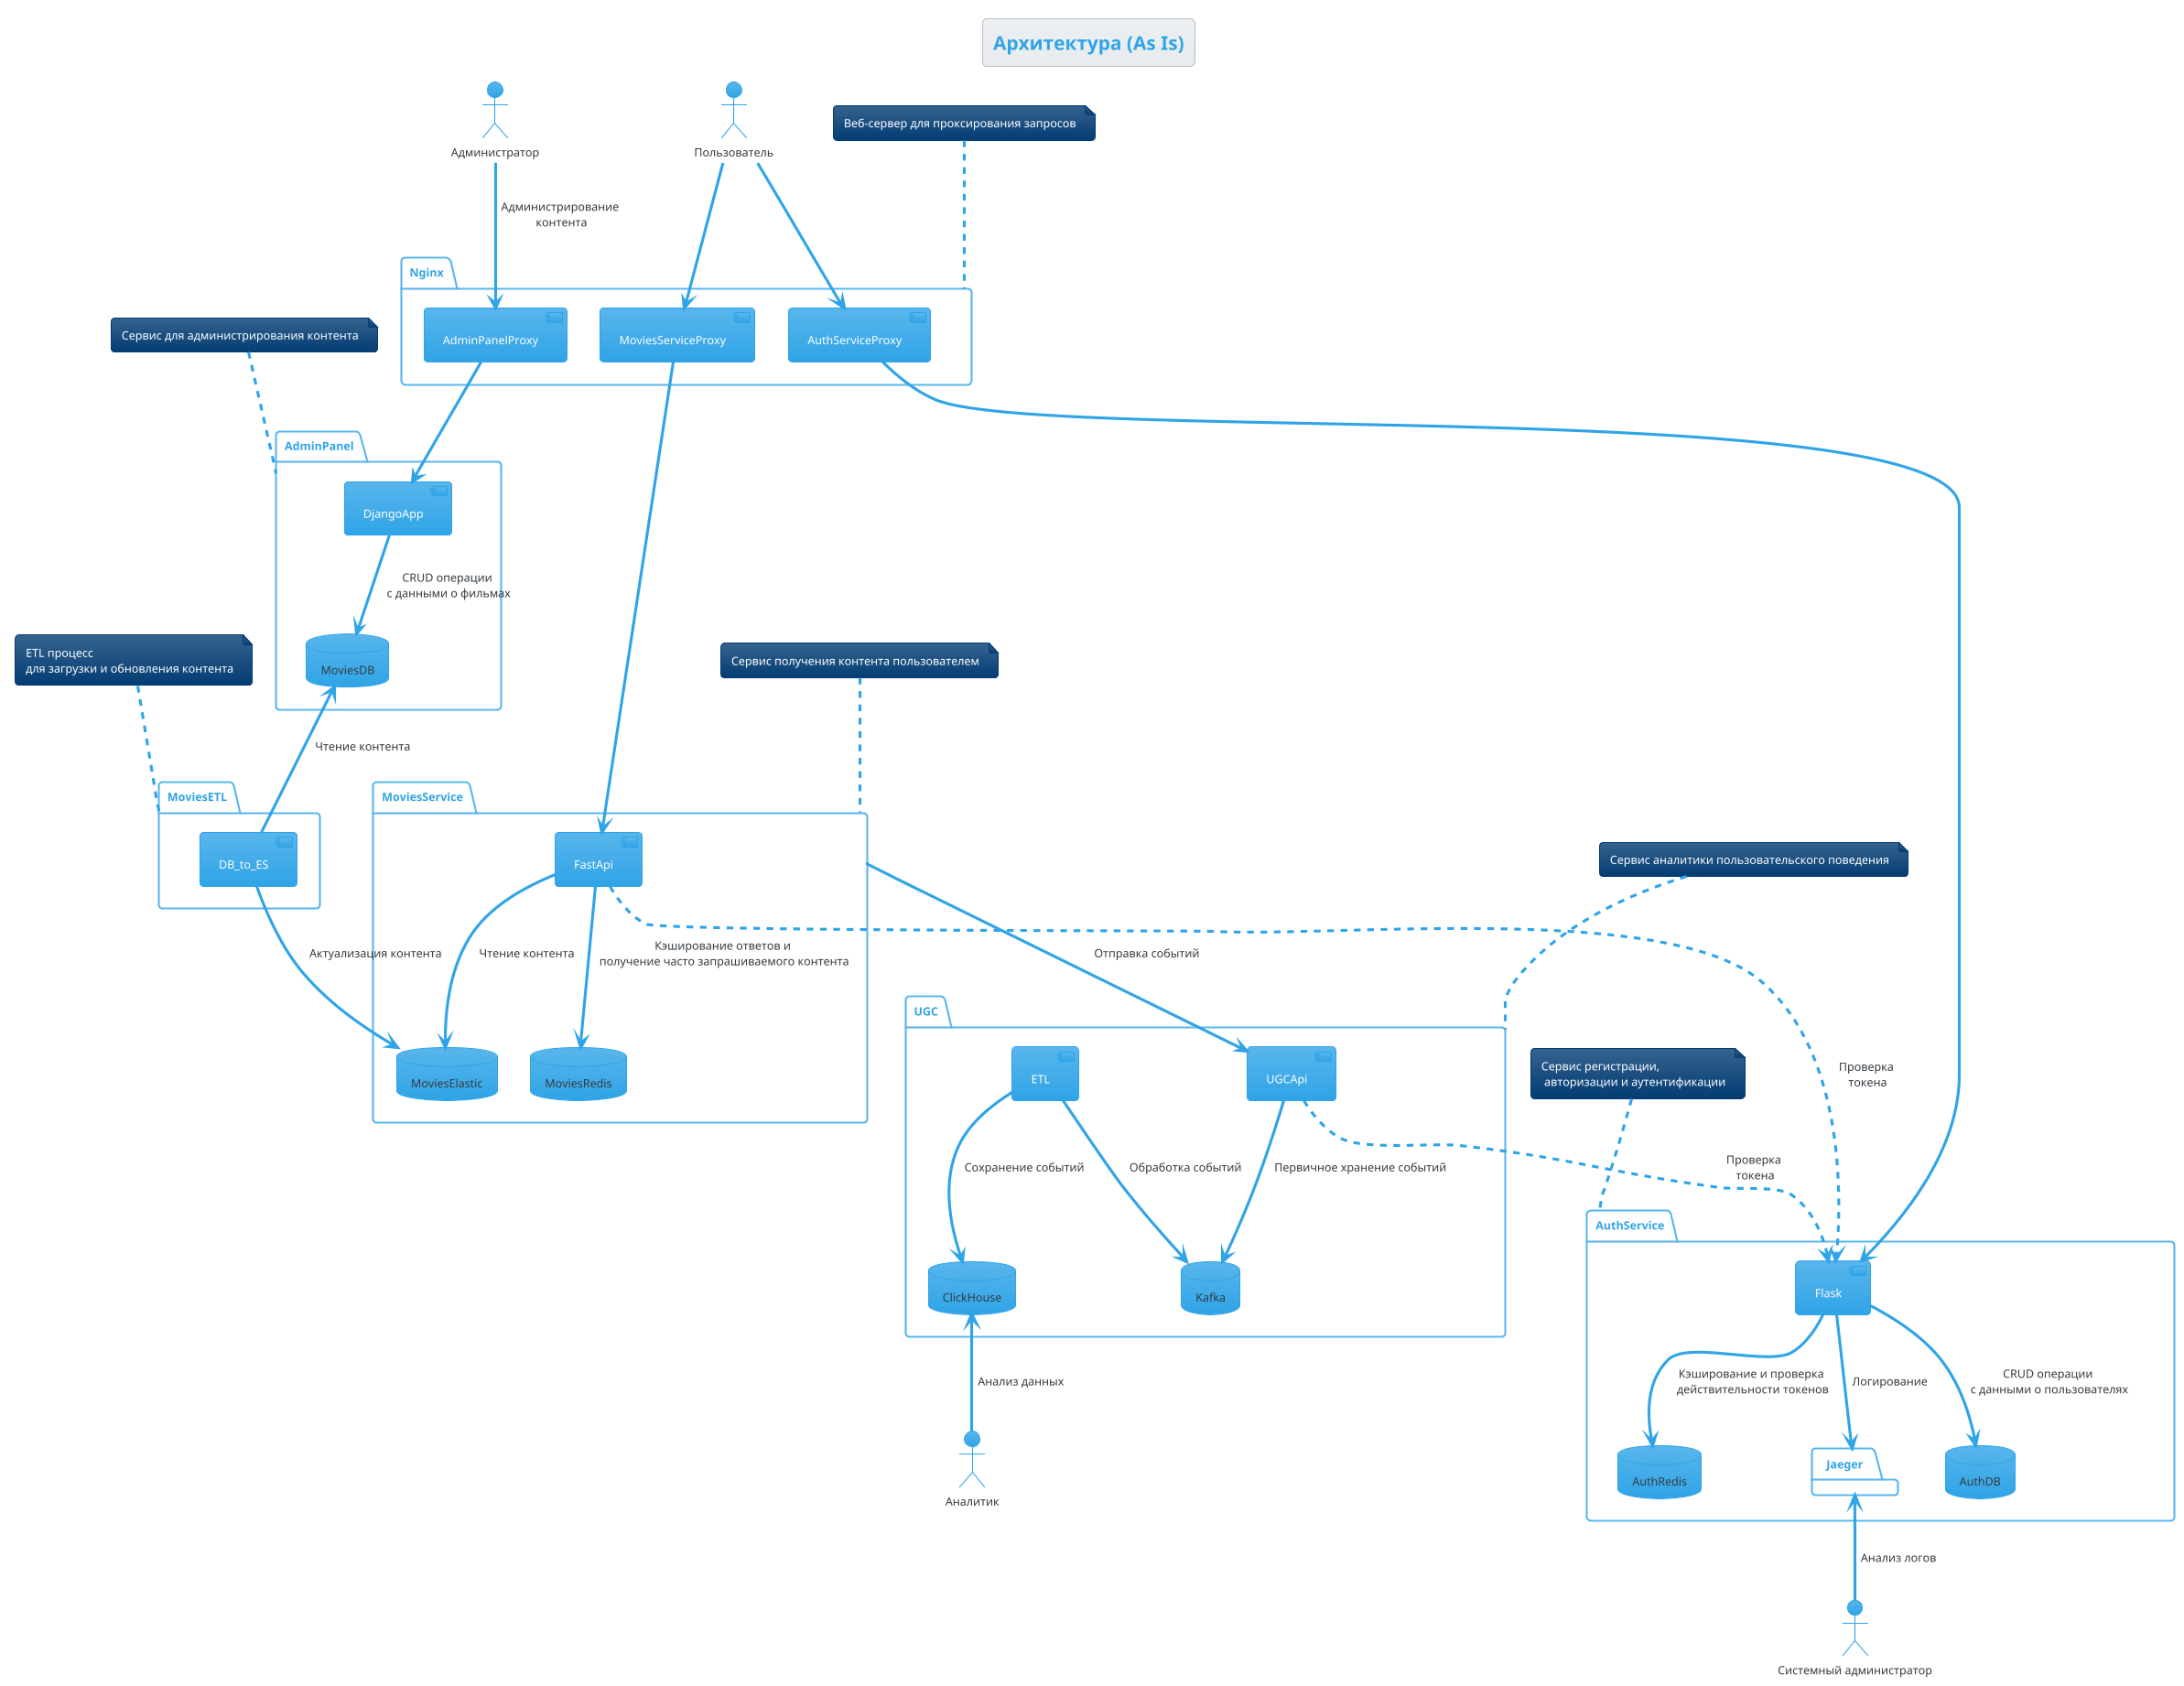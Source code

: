 @startuml
!theme cerulean
title "Архитектура (As Is)"

actor Администратор as Admin
actor Пользователь as Client
actor "Системный администратор" as SystemAdmin
actor "Аналитик" as Analytic

package Nginx {
 component AdminPanelProxy 
 component MoviesServiceProxy
 component AuthServiceProxy
}
note top of Nginx
Веб-сервер для проксирования запросов
end note

package AdminPanel {
 component DjangoApp
 database MoviesDB
}
note top of AdminPanel
Сервис для администрирования контента
end note
DjangoApp --> MoviesDB : "CRUD операции\n с данными о фильмах"

package MoviesETL {
 component DB_to_ES
}
note top of MoviesETL
ETL процесс 
для загрузки и обновления контента
end note
DB_to_ES -up-> MoviesDB : "Чтение контента"

package MoviesService {
 database MoviesRedis
 database MoviesElastic
 component FastApi
}
note top of MoviesService
Сервис получения контента пользователем
end note
DB_to_ES --> MoviesElastic: "Актуализация контента"
FastApi --> MoviesElastic: "Чтение контента"
FastApi --> MoviesRedis: "Кэширование ответов и\n получение часто запрашиваемого контента"

package AuthService {
 component Flask
 database AuthDB
 database AuthRedis
 package Jaeger
}
note top of AuthService
Сервис регистрации,
 авторизации и аутентификации
end note
Flask --> AuthDB: "CRUD операции\n с данными о пользователях"
Flask --> AuthRedis: "Кэширование и проверка\n действительности токенов"
Flask --> Jaeger: "Логирование"
FastApi .right.> Flask: "Проверка\n токена"


package UGC {
 component UGCApi
 component ETL
 database Kafka
 database ClickHouse
}
note top of UGC
Сервис аналитики пользовательского поведения
end note
MoviesService --> UGCApi: "Отправка событий"
UGCApi ..> Flask: "Проверка\n токена"
UGCApi --> Kafka: "Первичное хранение событий"
ETL --> Kafka: "Обработка событий"
ETL --> ClickHouse: "Сохранение событий"

AdminPanelProxy --> DjangoApp
MoviesServiceProxy --> FastApi
AuthServiceProxy--> Flask

Admin --> AdminPanelProxy: "Администрирование\n контента"
SystemAdmin -up-> Jaeger: "Анализ логов"
Client --> MoviesServiceProxy
Client --> AuthServiceProxy
Analytic -up-> ClickHouse: "Анализ данных"
@enduml